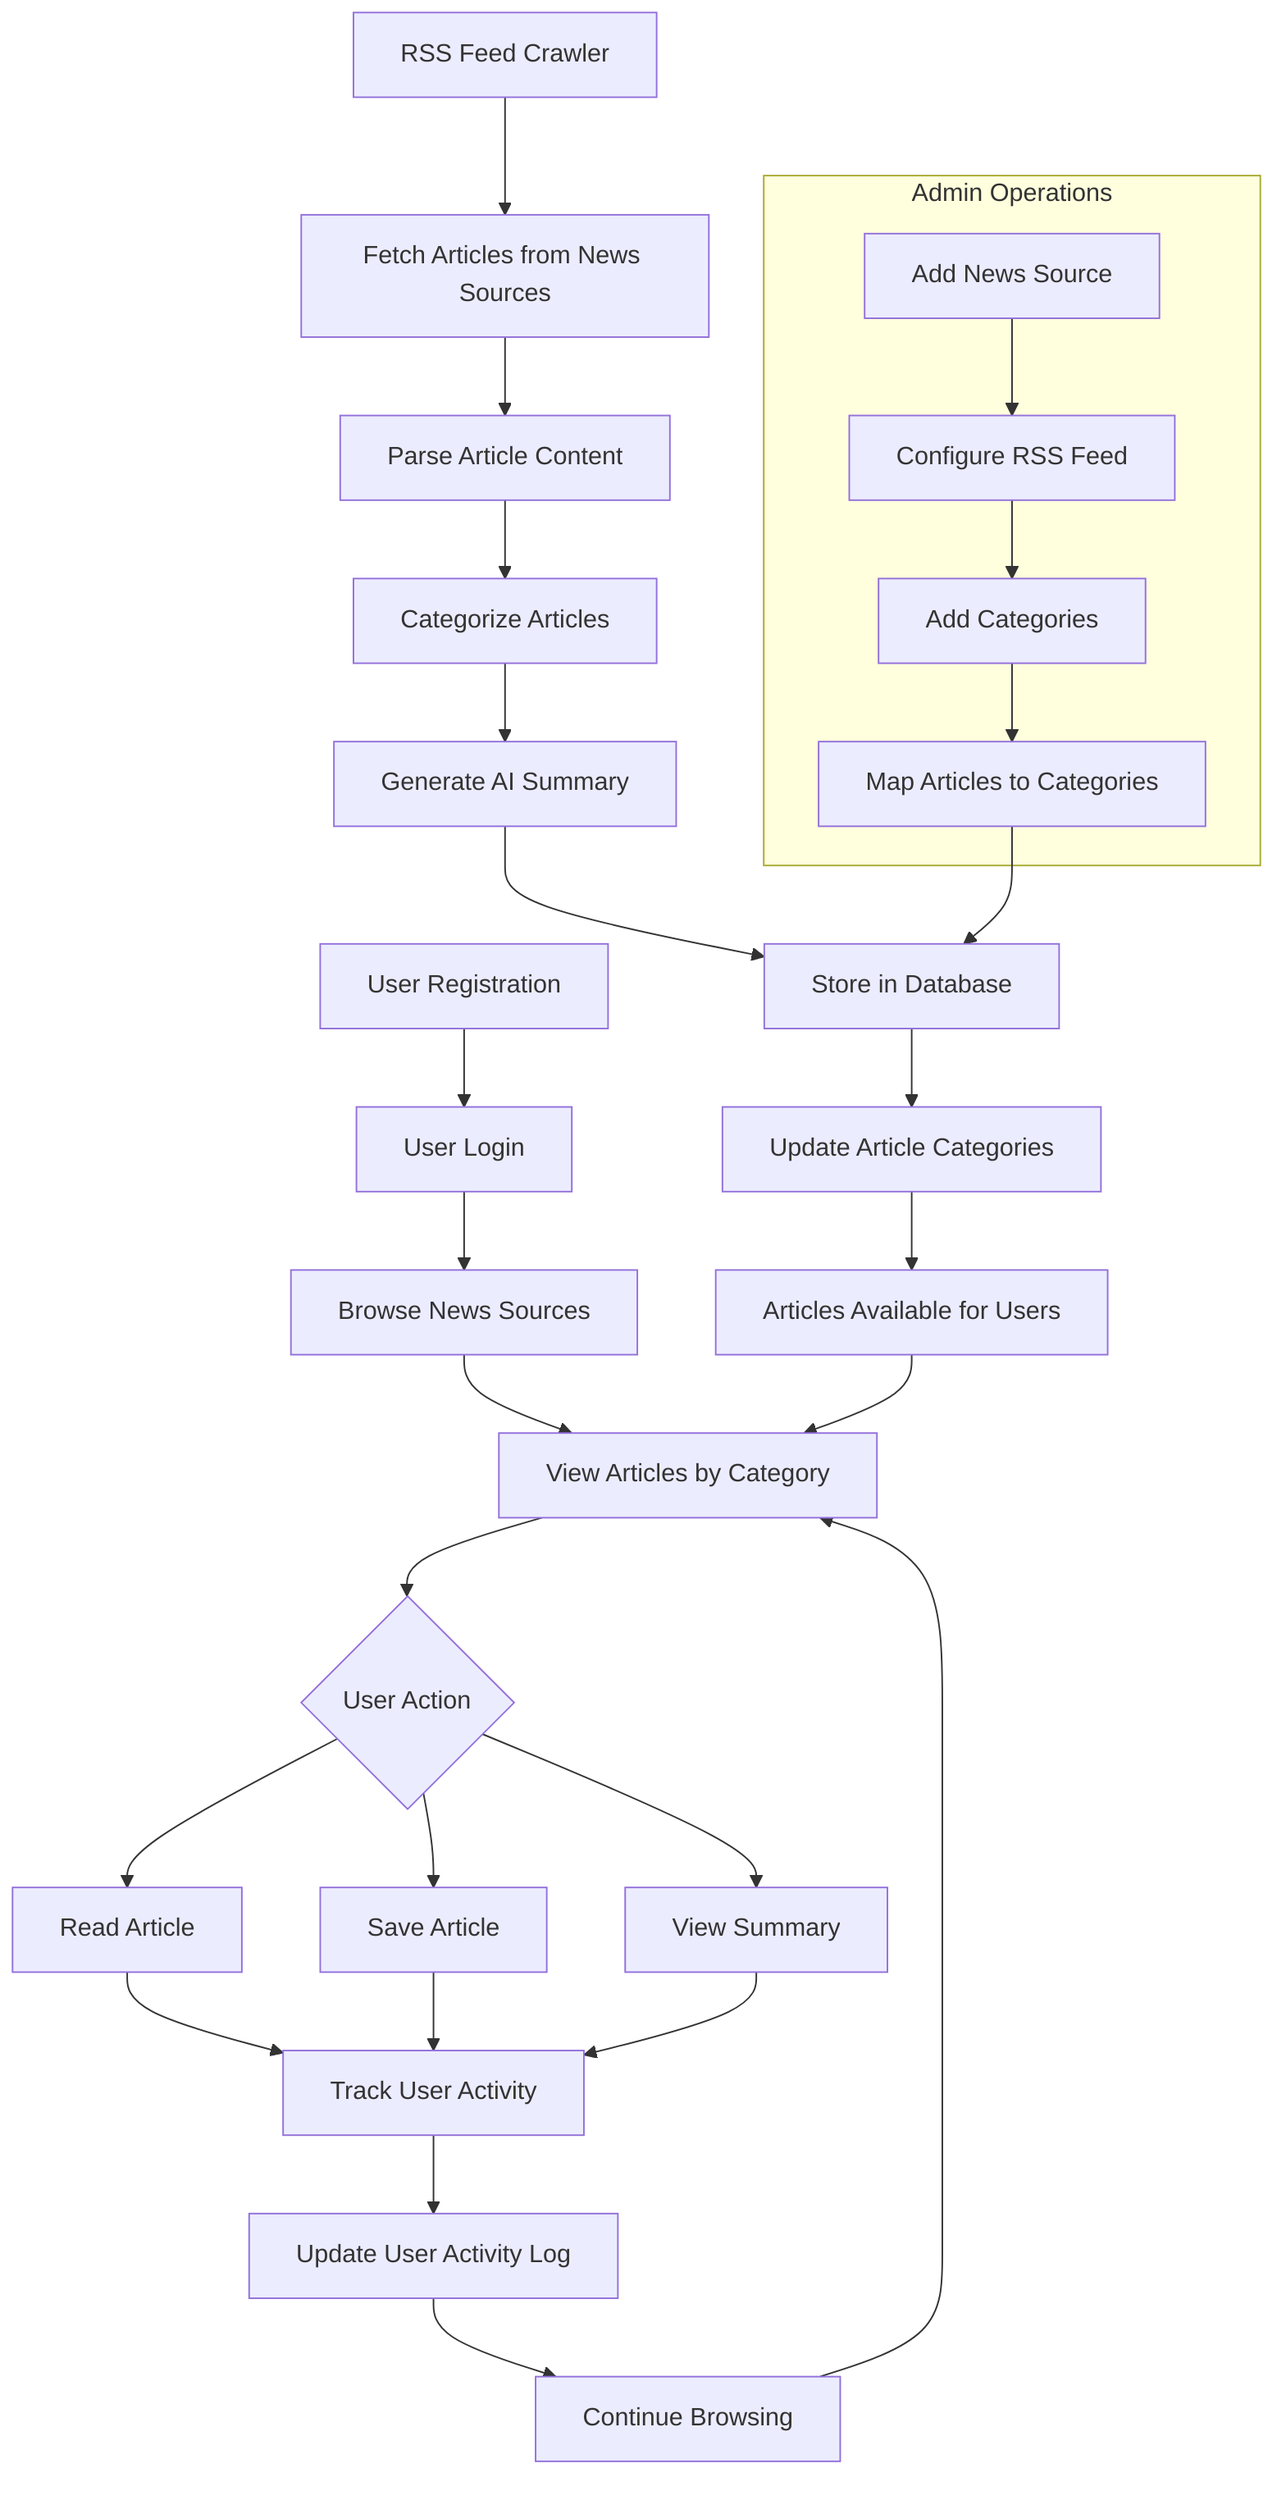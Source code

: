 flowchart TD
    A[User Registration] --> B[User Login]
    B --> C[Browse News Sources]
    C --> D[View Articles by Category]
    D --> E{User Action}
    
    E --> F[Read Article]
    E --> G[Save Article]
    E --> H[View Summary]
    
    F --> I[Track User Activity]
    G --> I
    H --> I
    
    I --> J[Update User Activity Log]
    J --> K[Continue Browsing]
    K --> D
    
    L[RSS Feed Crawler] --> M[Fetch Articles from News Sources]
    M --> N[Parse Article Content]
    N --> O[Categorize Articles]
    O --> P[Generate AI Summary]
    P --> Q[Store in Database]
    Q --> R[Update Article Categories]
    R --> S[Articles Available for Users]
    S --> D

    subgraph Admin["Admin Operations"]
        T[Add News Source] --> U[Configure RSS Feed]
        U --> V[Add Categories]
        V --> W[Map Articles to Categories]
    end
    
    W --> Q